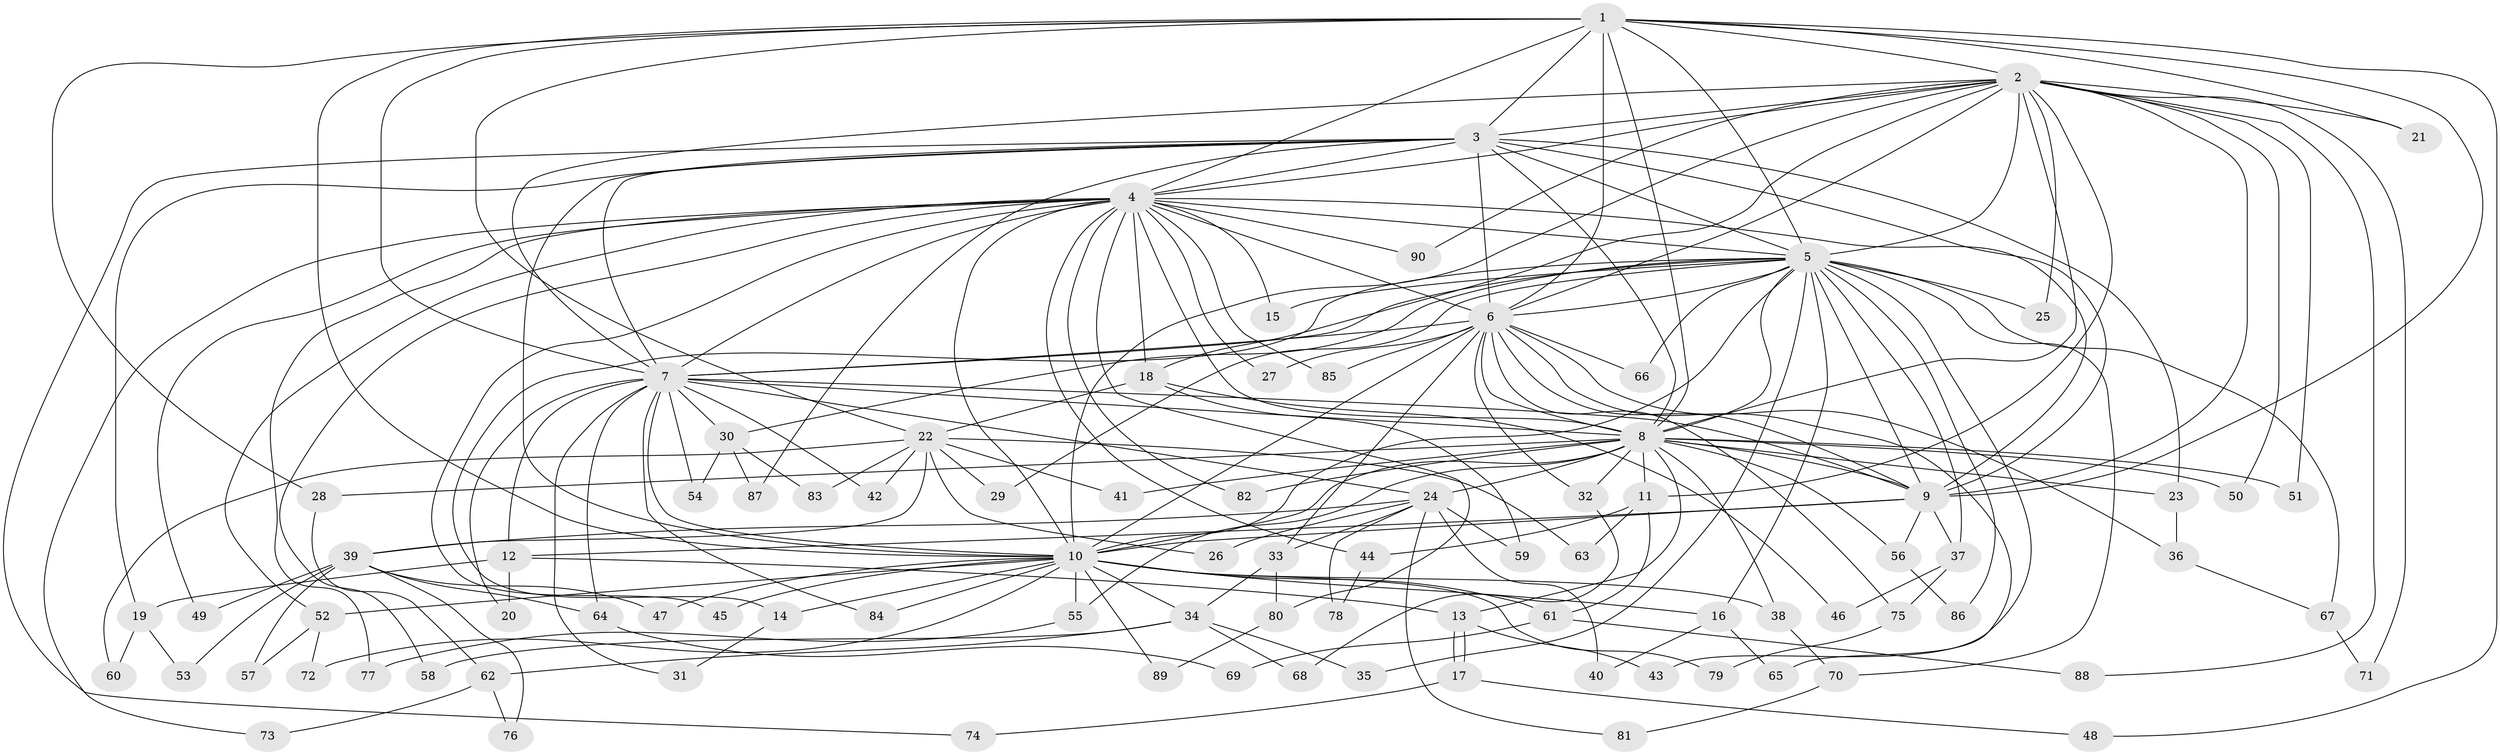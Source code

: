 // coarse degree distribution, {18: 0.07407407407407407, 6: 0.037037037037037035, 3: 0.18518518518518517, 2: 0.5555555555555556, 1: 0.037037037037037035, 11: 0.037037037037037035, 7: 0.037037037037037035, 4: 0.037037037037037035}
// Generated by graph-tools (version 1.1) at 2025/17/03/04/25 18:17:57]
// undirected, 90 vertices, 205 edges
graph export_dot {
graph [start="1"]
  node [color=gray90,style=filled];
  1;
  2;
  3;
  4;
  5;
  6;
  7;
  8;
  9;
  10;
  11;
  12;
  13;
  14;
  15;
  16;
  17;
  18;
  19;
  20;
  21;
  22;
  23;
  24;
  25;
  26;
  27;
  28;
  29;
  30;
  31;
  32;
  33;
  34;
  35;
  36;
  37;
  38;
  39;
  40;
  41;
  42;
  43;
  44;
  45;
  46;
  47;
  48;
  49;
  50;
  51;
  52;
  53;
  54;
  55;
  56;
  57;
  58;
  59;
  60;
  61;
  62;
  63;
  64;
  65;
  66;
  67;
  68;
  69;
  70;
  71;
  72;
  73;
  74;
  75;
  76;
  77;
  78;
  79;
  80;
  81;
  82;
  83;
  84;
  85;
  86;
  87;
  88;
  89;
  90;
  1 -- 2;
  1 -- 3;
  1 -- 4;
  1 -- 5;
  1 -- 6;
  1 -- 7;
  1 -- 8;
  1 -- 9;
  1 -- 10;
  1 -- 21;
  1 -- 22;
  1 -- 28;
  1 -- 48;
  2 -- 3;
  2 -- 4;
  2 -- 5;
  2 -- 6;
  2 -- 7;
  2 -- 8;
  2 -- 9;
  2 -- 10;
  2 -- 11;
  2 -- 18;
  2 -- 21;
  2 -- 25;
  2 -- 50;
  2 -- 51;
  2 -- 71;
  2 -- 88;
  2 -- 90;
  3 -- 4;
  3 -- 5;
  3 -- 6;
  3 -- 7;
  3 -- 8;
  3 -- 9;
  3 -- 10;
  3 -- 19;
  3 -- 23;
  3 -- 74;
  3 -- 87;
  4 -- 5;
  4 -- 6;
  4 -- 7;
  4 -- 8;
  4 -- 9;
  4 -- 10;
  4 -- 15;
  4 -- 18;
  4 -- 27;
  4 -- 44;
  4 -- 45;
  4 -- 49;
  4 -- 52;
  4 -- 58;
  4 -- 73;
  4 -- 77;
  4 -- 80;
  4 -- 82;
  4 -- 85;
  4 -- 90;
  5 -- 6;
  5 -- 7;
  5 -- 8;
  5 -- 9;
  5 -- 10;
  5 -- 14;
  5 -- 15;
  5 -- 16;
  5 -- 25;
  5 -- 29;
  5 -- 30;
  5 -- 35;
  5 -- 37;
  5 -- 43;
  5 -- 66;
  5 -- 67;
  5 -- 70;
  5 -- 86;
  6 -- 7;
  6 -- 8;
  6 -- 9;
  6 -- 10;
  6 -- 27;
  6 -- 32;
  6 -- 33;
  6 -- 36;
  6 -- 65;
  6 -- 66;
  6 -- 75;
  6 -- 85;
  7 -- 8;
  7 -- 9;
  7 -- 10;
  7 -- 12;
  7 -- 20;
  7 -- 24;
  7 -- 30;
  7 -- 31;
  7 -- 42;
  7 -- 54;
  7 -- 64;
  7 -- 84;
  8 -- 9;
  8 -- 10;
  8 -- 11;
  8 -- 13;
  8 -- 23;
  8 -- 24;
  8 -- 28;
  8 -- 32;
  8 -- 38;
  8 -- 41;
  8 -- 50;
  8 -- 51;
  8 -- 55;
  8 -- 56;
  8 -- 82;
  9 -- 10;
  9 -- 12;
  9 -- 37;
  9 -- 56;
  10 -- 14;
  10 -- 16;
  10 -- 34;
  10 -- 38;
  10 -- 45;
  10 -- 47;
  10 -- 52;
  10 -- 55;
  10 -- 61;
  10 -- 72;
  10 -- 79;
  10 -- 84;
  10 -- 89;
  11 -- 44;
  11 -- 61;
  11 -- 63;
  12 -- 13;
  12 -- 19;
  12 -- 20;
  13 -- 17;
  13 -- 17;
  13 -- 43;
  14 -- 31;
  16 -- 40;
  16 -- 65;
  17 -- 48;
  17 -- 74;
  18 -- 22;
  18 -- 46;
  18 -- 59;
  19 -- 53;
  19 -- 60;
  22 -- 26;
  22 -- 29;
  22 -- 39;
  22 -- 41;
  22 -- 42;
  22 -- 60;
  22 -- 63;
  22 -- 83;
  23 -- 36;
  24 -- 26;
  24 -- 33;
  24 -- 39;
  24 -- 40;
  24 -- 59;
  24 -- 78;
  24 -- 81;
  28 -- 62;
  30 -- 54;
  30 -- 83;
  30 -- 87;
  32 -- 68;
  33 -- 34;
  33 -- 80;
  34 -- 35;
  34 -- 58;
  34 -- 62;
  34 -- 68;
  36 -- 67;
  37 -- 46;
  37 -- 75;
  38 -- 70;
  39 -- 47;
  39 -- 49;
  39 -- 53;
  39 -- 57;
  39 -- 64;
  39 -- 76;
  44 -- 78;
  52 -- 57;
  52 -- 72;
  55 -- 77;
  56 -- 86;
  61 -- 69;
  61 -- 88;
  62 -- 73;
  62 -- 76;
  64 -- 69;
  67 -- 71;
  70 -- 81;
  75 -- 79;
  80 -- 89;
}
